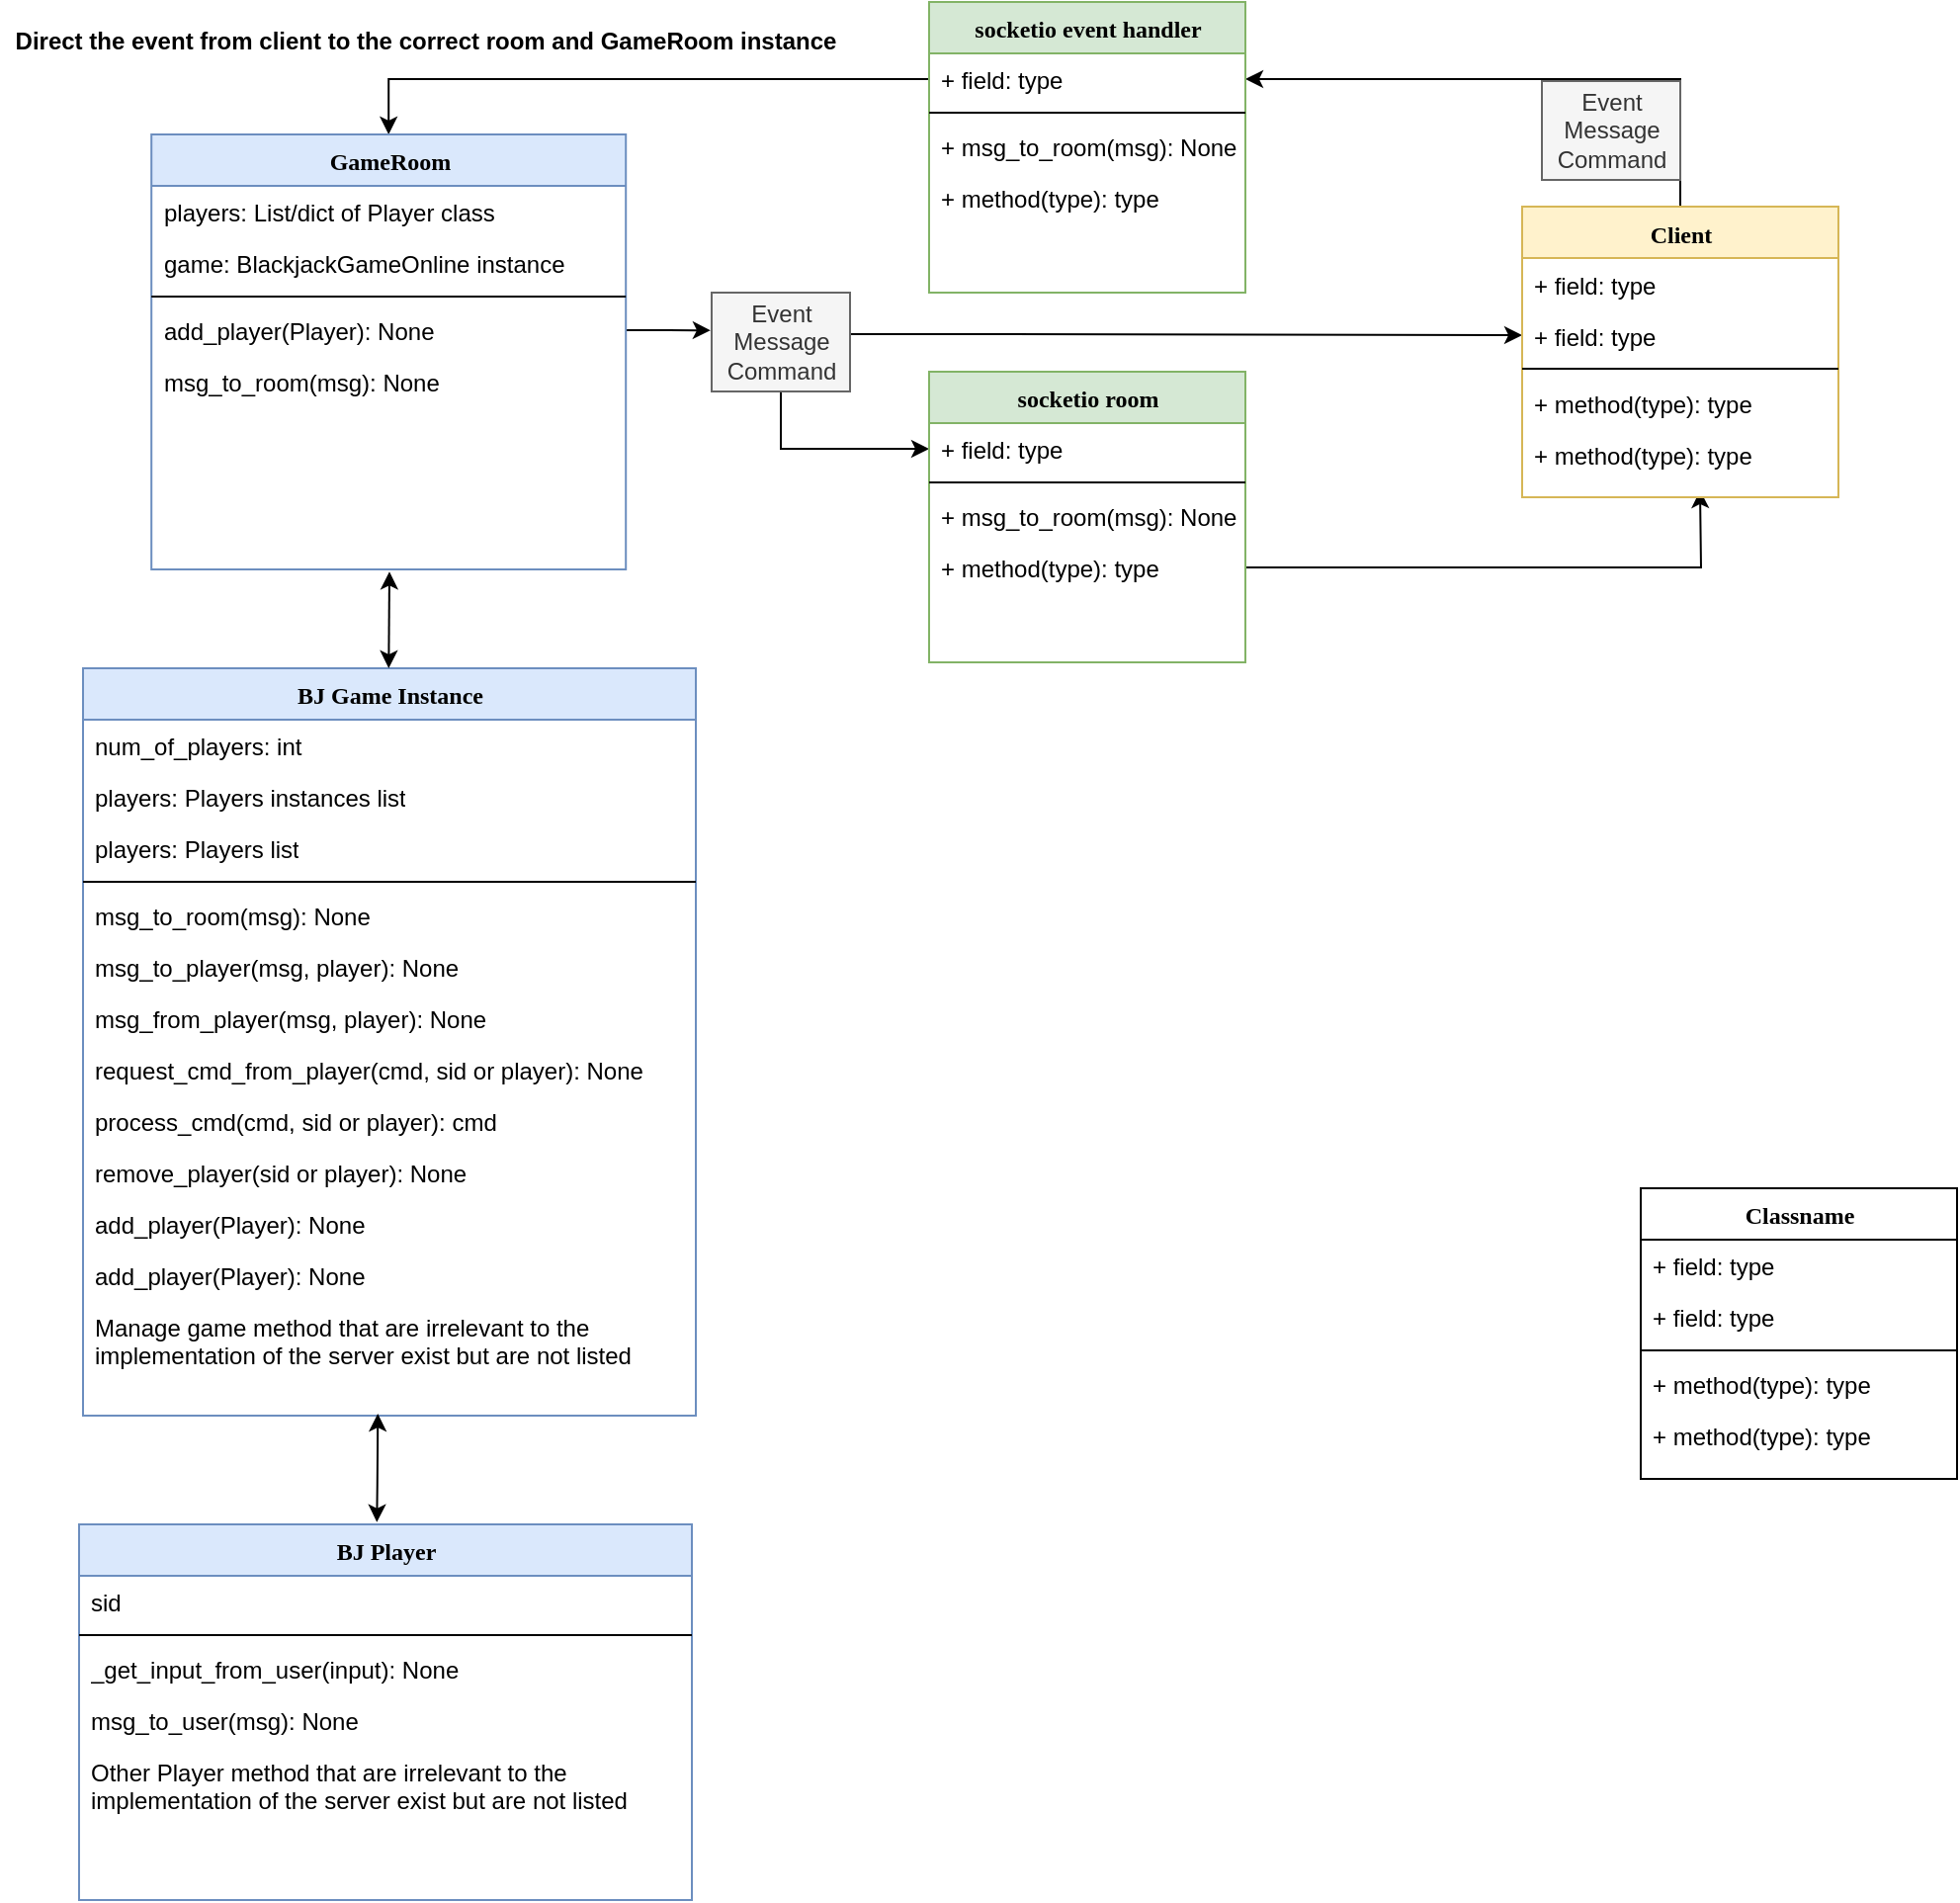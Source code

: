 <mxfile version="13.7.9" type="github">
  <diagram name="Page-1" id="9f46799a-70d6-7492-0946-bef42562c5a5">
    <mxGraphModel dx="850" dy="531" grid="1" gridSize="10" guides="1" tooltips="1" connect="1" arrows="1" fold="1" page="1" pageScale="1" pageWidth="1100" pageHeight="850" background="#ffffff" math="0" shadow="0">
      <root>
        <mxCell id="0" />
        <mxCell id="1" parent="0" />
        <mxCell id="c1-qdXzqwXcxVf9ZJ5GA-60" style="edgeStyle=orthogonalEdgeStyle;rounded=0;orthogonalLoop=1;jettySize=auto;html=1;exitX=0.5;exitY=0;exitDx=0;exitDy=0;entryX=1;entryY=0.5;entryDx=0;entryDy=0;" edge="1" parent="1" source="c1-qdXzqwXcxVf9ZJ5GA-22" target="c1-qdXzqwXcxVf9ZJ5GA-54">
          <mxGeometry relative="1" as="geometry">
            <mxPoint x="870" y="7" as="targetPoint" />
          </mxGeometry>
        </mxCell>
        <mxCell id="78961159f06e98e8-108" value="Classname" style="swimlane;html=1;fontStyle=1;align=center;verticalAlign=top;childLayout=stackLayout;horizontal=1;startSize=26;horizontalStack=0;resizeParent=1;resizeLast=0;collapsible=1;marginBottom=0;swimlaneFillColor=#ffffff;rounded=0;shadow=0;comic=0;labelBackgroundColor=none;strokeWidth=1;fillColor=none;fontFamily=Verdana;fontSize=12" parent="1" vertex="1">
          <mxGeometry x="870" y="620.0" width="160" height="147" as="geometry" />
        </mxCell>
        <mxCell id="78961159f06e98e8-109" value="+ field: type" style="text;html=1;strokeColor=none;fillColor=none;align=left;verticalAlign=top;spacingLeft=4;spacingRight=4;whiteSpace=wrap;overflow=hidden;rotatable=0;points=[[0,0.5],[1,0.5]];portConstraint=eastwest;" parent="78961159f06e98e8-108" vertex="1">
          <mxGeometry y="26" width="160" height="26" as="geometry" />
        </mxCell>
        <mxCell id="78961159f06e98e8-110" value="+ field: type" style="text;html=1;strokeColor=none;fillColor=none;align=left;verticalAlign=top;spacingLeft=4;spacingRight=4;whiteSpace=wrap;overflow=hidden;rotatable=0;points=[[0,0.5],[1,0.5]];portConstraint=eastwest;" parent="78961159f06e98e8-108" vertex="1">
          <mxGeometry y="52" width="160" height="26" as="geometry" />
        </mxCell>
        <mxCell id="78961159f06e98e8-116" value="" style="line;html=1;strokeWidth=1;fillColor=none;align=left;verticalAlign=middle;spacingTop=-1;spacingLeft=3;spacingRight=3;rotatable=0;labelPosition=right;points=[];portConstraint=eastwest;" parent="78961159f06e98e8-108" vertex="1">
          <mxGeometry y="78" width="160" height="8" as="geometry" />
        </mxCell>
        <mxCell id="78961159f06e98e8-117" value="+ method(type): type" style="text;html=1;strokeColor=none;fillColor=none;align=left;verticalAlign=top;spacingLeft=4;spacingRight=4;whiteSpace=wrap;overflow=hidden;rotatable=0;points=[[0,0.5],[1,0.5]];portConstraint=eastwest;" parent="78961159f06e98e8-108" vertex="1">
          <mxGeometry y="86" width="160" height="26" as="geometry" />
        </mxCell>
        <mxCell id="78961159f06e98e8-120" value="+ method(type): type" style="text;html=1;strokeColor=none;fillColor=none;align=left;verticalAlign=top;spacingLeft=4;spacingRight=4;whiteSpace=wrap;overflow=hidden;rotatable=0;points=[[0,0.5],[1,0.5]];portConstraint=eastwest;" parent="78961159f06e98e8-108" vertex="1">
          <mxGeometry y="112" width="160" height="26" as="geometry" />
        </mxCell>
        <mxCell id="c1-qdXzqwXcxVf9ZJ5GA-59" style="edgeStyle=orthogonalEdgeStyle;rounded=0;orthogonalLoop=1;jettySize=auto;html=1;exitX=0;exitY=0.5;exitDx=0;exitDy=0;entryX=0.5;entryY=0;entryDx=0;entryDy=0;" edge="1" parent="1" source="c1-qdXzqwXcxVf9ZJ5GA-54" target="c1-qdXzqwXcxVf9ZJ5GA-1">
          <mxGeometry relative="1" as="geometry" />
        </mxCell>
        <mxCell id="c1-qdXzqwXcxVf9ZJ5GA-61" value="Direct the event from client to the correct room and GameRoom instance" style="text;html=1;align=center;verticalAlign=middle;resizable=0;points=[];autosize=1;fontStyle=1" vertex="1" parent="1">
          <mxGeometry x="40" y="30" width="430" height="20" as="geometry" />
        </mxCell>
        <mxCell id="c1-qdXzqwXcxVf9ZJ5GA-63" value="Event&lt;br&gt;Message&lt;br&gt;Command" style="text;html=1;align=center;verticalAlign=middle;resizable=0;points=[];autosize=1;fillColor=#f5f5f5;strokeColor=#666666;fontColor=#333333;" vertex="1" parent="1">
          <mxGeometry x="820" y="60" width="70" height="50" as="geometry" />
        </mxCell>
        <mxCell id="c1-qdXzqwXcxVf9ZJ5GA-67" style="edgeStyle=orthogonalEdgeStyle;rounded=0;orthogonalLoop=1;jettySize=auto;html=1;exitX=1;exitY=0.5;exitDx=0;exitDy=0;" edge="1" parent="1" source="c1-qdXzqwXcxVf9ZJ5GA-33">
          <mxGeometry relative="1" as="geometry">
            <mxPoint x="900" y="267" as="targetPoint" />
          </mxGeometry>
        </mxCell>
        <mxCell id="c1-qdXzqwXcxVf9ZJ5GA-72" style="edgeStyle=orthogonalEdgeStyle;rounded=0;orthogonalLoop=1;jettySize=auto;html=1;entryX=0;entryY=0.5;entryDx=0;entryDy=0;" edge="1" parent="1" source="c1-qdXzqwXcxVf9ZJ5GA-68" target="c1-qdXzqwXcxVf9ZJ5GA-24">
          <mxGeometry relative="1" as="geometry">
            <Array as="points">
              <mxPoint x="550" y="188" />
              <mxPoint x="550" y="188" />
            </Array>
          </mxGeometry>
        </mxCell>
        <mxCell id="c1-qdXzqwXcxVf9ZJ5GA-75" style="edgeStyle=orthogonalEdgeStyle;rounded=0;orthogonalLoop=1;jettySize=auto;html=1;entryX=0;entryY=0.5;entryDx=0;entryDy=0;" edge="1" parent="1" source="c1-qdXzqwXcxVf9ZJ5GA-68" target="c1-qdXzqwXcxVf9ZJ5GA-30">
          <mxGeometry relative="1" as="geometry">
            <mxPoint x="435" y="237" as="targetPoint" />
          </mxGeometry>
        </mxCell>
        <mxCell id="c1-qdXzqwXcxVf9ZJ5GA-68" value="Event&lt;br&gt;Message&lt;br&gt;Command" style="text;html=1;align=center;verticalAlign=middle;resizable=0;points=[];autosize=1;fillColor=#f5f5f5;strokeColor=#666666;fontColor=#333333;" vertex="1" parent="1">
          <mxGeometry x="400" y="167" width="70" height="50" as="geometry" />
        </mxCell>
        <mxCell id="c1-qdXzqwXcxVf9ZJ5GA-71" style="edgeStyle=orthogonalEdgeStyle;rounded=0;orthogonalLoop=1;jettySize=auto;html=1;exitX=1;exitY=0.5;exitDx=0;exitDy=0;entryX=-0.008;entryY=0.382;entryDx=0;entryDy=0;entryPerimeter=0;" edge="1" parent="1" source="c1-qdXzqwXcxVf9ZJ5GA-5" target="c1-qdXzqwXcxVf9ZJ5GA-68">
          <mxGeometry relative="1" as="geometry" />
        </mxCell>
        <mxCell id="c1-qdXzqwXcxVf9ZJ5GA-28" value="socketio room" style="swimlane;html=1;fontStyle=1;align=center;verticalAlign=top;childLayout=stackLayout;horizontal=1;startSize=26;horizontalStack=0;resizeParent=1;resizeLast=0;collapsible=1;marginBottom=0;swimlaneFillColor=#ffffff;rounded=0;shadow=0;comic=0;labelBackgroundColor=none;strokeWidth=1;fillColor=#d5e8d4;fontFamily=Verdana;fontSize=12;strokeColor=#82b366;" vertex="1" parent="1">
          <mxGeometry x="510" y="207.0" width="160" height="147" as="geometry" />
        </mxCell>
        <mxCell id="c1-qdXzqwXcxVf9ZJ5GA-30" value="+ field: type" style="text;html=1;strokeColor=none;fillColor=none;align=left;verticalAlign=top;spacingLeft=4;spacingRight=4;whiteSpace=wrap;overflow=hidden;rotatable=0;points=[[0,0.5],[1,0.5]];portConstraint=eastwest;" vertex="1" parent="c1-qdXzqwXcxVf9ZJ5GA-28">
          <mxGeometry y="26" width="160" height="26" as="geometry" />
        </mxCell>
        <mxCell id="c1-qdXzqwXcxVf9ZJ5GA-31" value="" style="line;html=1;strokeWidth=1;fillColor=none;align=left;verticalAlign=middle;spacingTop=-1;spacingLeft=3;spacingRight=3;rotatable=0;labelPosition=right;points=[];portConstraint=eastwest;" vertex="1" parent="c1-qdXzqwXcxVf9ZJ5GA-28">
          <mxGeometry y="52" width="160" height="8" as="geometry" />
        </mxCell>
        <mxCell id="c1-qdXzqwXcxVf9ZJ5GA-32" value="+ msg_to_room(msg): None" style="text;html=1;strokeColor=none;fillColor=none;align=left;verticalAlign=top;spacingLeft=4;spacingRight=4;whiteSpace=wrap;overflow=hidden;rotatable=0;points=[[0,0.5],[1,0.5]];portConstraint=eastwest;" vertex="1" parent="c1-qdXzqwXcxVf9ZJ5GA-28">
          <mxGeometry y="60" width="160" height="26" as="geometry" />
        </mxCell>
        <mxCell id="c1-qdXzqwXcxVf9ZJ5GA-33" value="+ method(type): type" style="text;html=1;strokeColor=none;fillColor=none;align=left;verticalAlign=top;spacingLeft=4;spacingRight=4;whiteSpace=wrap;overflow=hidden;rotatable=0;points=[[0,0.5],[1,0.5]];portConstraint=eastwest;" vertex="1" parent="c1-qdXzqwXcxVf9ZJ5GA-28">
          <mxGeometry y="86" width="160" height="26" as="geometry" />
        </mxCell>
        <mxCell id="c1-qdXzqwXcxVf9ZJ5GA-53" value="socketio event handler" style="swimlane;html=1;fontStyle=1;align=center;verticalAlign=top;childLayout=stackLayout;horizontal=1;startSize=26;horizontalStack=0;resizeParent=1;resizeLast=0;collapsible=1;marginBottom=0;swimlaneFillColor=#ffffff;rounded=0;shadow=0;comic=0;labelBackgroundColor=none;strokeWidth=1;fillColor=#d5e8d4;fontFamily=Verdana;fontSize=12;strokeColor=#82b366;" vertex="1" parent="1">
          <mxGeometry x="510" y="20.0" width="160" height="147" as="geometry" />
        </mxCell>
        <mxCell id="c1-qdXzqwXcxVf9ZJ5GA-54" value="+ field: type" style="text;html=1;strokeColor=none;fillColor=none;align=left;verticalAlign=top;spacingLeft=4;spacingRight=4;whiteSpace=wrap;overflow=hidden;rotatable=0;points=[[0,0.5],[1,0.5]];portConstraint=eastwest;" vertex="1" parent="c1-qdXzqwXcxVf9ZJ5GA-53">
          <mxGeometry y="26" width="160" height="26" as="geometry" />
        </mxCell>
        <mxCell id="c1-qdXzqwXcxVf9ZJ5GA-55" value="" style="line;html=1;strokeWidth=1;fillColor=none;align=left;verticalAlign=middle;spacingTop=-1;spacingLeft=3;spacingRight=3;rotatable=0;labelPosition=right;points=[];portConstraint=eastwest;" vertex="1" parent="c1-qdXzqwXcxVf9ZJ5GA-53">
          <mxGeometry y="52" width="160" height="8" as="geometry" />
        </mxCell>
        <mxCell id="c1-qdXzqwXcxVf9ZJ5GA-56" value="+ msg_to_room(msg): None" style="text;html=1;strokeColor=none;fillColor=none;align=left;verticalAlign=top;spacingLeft=4;spacingRight=4;whiteSpace=wrap;overflow=hidden;rotatable=0;points=[[0,0.5],[1,0.5]];portConstraint=eastwest;" vertex="1" parent="c1-qdXzqwXcxVf9ZJ5GA-53">
          <mxGeometry y="60" width="160" height="26" as="geometry" />
        </mxCell>
        <mxCell id="c1-qdXzqwXcxVf9ZJ5GA-57" value="+ method(type): type" style="text;html=1;strokeColor=none;fillColor=none;align=left;verticalAlign=top;spacingLeft=4;spacingRight=4;whiteSpace=wrap;overflow=hidden;rotatable=0;points=[[0,0.5],[1,0.5]];portConstraint=eastwest;" vertex="1" parent="c1-qdXzqwXcxVf9ZJ5GA-53">
          <mxGeometry y="86" width="160" height="26" as="geometry" />
        </mxCell>
        <mxCell id="c1-qdXzqwXcxVf9ZJ5GA-22" value="Client" style="swimlane;html=1;fontStyle=1;align=center;verticalAlign=top;childLayout=stackLayout;horizontal=1;startSize=26;horizontalStack=0;resizeParent=1;resizeLast=0;collapsible=1;marginBottom=0;swimlaneFillColor=#ffffff;rounded=0;shadow=0;comic=0;labelBackgroundColor=none;strokeWidth=1;fillColor=#fff2cc;fontFamily=Verdana;fontSize=12;strokeColor=#d6b656;" vertex="1" parent="1">
          <mxGeometry x="810" y="123.5" width="160" height="147" as="geometry" />
        </mxCell>
        <mxCell id="c1-qdXzqwXcxVf9ZJ5GA-23" value="+ field: type" style="text;html=1;strokeColor=none;fillColor=none;align=left;verticalAlign=top;spacingLeft=4;spacingRight=4;whiteSpace=wrap;overflow=hidden;rotatable=0;points=[[0,0.5],[1,0.5]];portConstraint=eastwest;" vertex="1" parent="c1-qdXzqwXcxVf9ZJ5GA-22">
          <mxGeometry y="26" width="160" height="26" as="geometry" />
        </mxCell>
        <mxCell id="c1-qdXzqwXcxVf9ZJ5GA-24" value="+ field: type" style="text;html=1;strokeColor=none;fillColor=none;align=left;verticalAlign=top;spacingLeft=4;spacingRight=4;whiteSpace=wrap;overflow=hidden;rotatable=0;points=[[0,0.5],[1,0.5]];portConstraint=eastwest;" vertex="1" parent="c1-qdXzqwXcxVf9ZJ5GA-22">
          <mxGeometry y="52" width="160" height="26" as="geometry" />
        </mxCell>
        <mxCell id="c1-qdXzqwXcxVf9ZJ5GA-25" value="" style="line;html=1;strokeWidth=1;fillColor=none;align=left;verticalAlign=middle;spacingTop=-1;spacingLeft=3;spacingRight=3;rotatable=0;labelPosition=right;points=[];portConstraint=eastwest;" vertex="1" parent="c1-qdXzqwXcxVf9ZJ5GA-22">
          <mxGeometry y="78" width="160" height="8" as="geometry" />
        </mxCell>
        <mxCell id="c1-qdXzqwXcxVf9ZJ5GA-26" value="+ method(type): type" style="text;html=1;strokeColor=none;fillColor=none;align=left;verticalAlign=top;spacingLeft=4;spacingRight=4;whiteSpace=wrap;overflow=hidden;rotatable=0;points=[[0,0.5],[1,0.5]];portConstraint=eastwest;" vertex="1" parent="c1-qdXzqwXcxVf9ZJ5GA-22">
          <mxGeometry y="86" width="160" height="26" as="geometry" />
        </mxCell>
        <mxCell id="c1-qdXzqwXcxVf9ZJ5GA-27" value="+ method(type): type" style="text;html=1;strokeColor=none;fillColor=none;align=left;verticalAlign=top;spacingLeft=4;spacingRight=4;whiteSpace=wrap;overflow=hidden;rotatable=0;points=[[0,0.5],[1,0.5]];portConstraint=eastwest;" vertex="1" parent="c1-qdXzqwXcxVf9ZJ5GA-22">
          <mxGeometry y="112" width="160" height="26" as="geometry" />
        </mxCell>
        <mxCell id="c1-qdXzqwXcxVf9ZJ5GA-1" value="GameRoom" style="swimlane;html=1;fontStyle=1;align=center;verticalAlign=top;childLayout=stackLayout;horizontal=1;startSize=26;horizontalStack=0;resizeParent=1;resizeLast=0;collapsible=1;marginBottom=0;swimlaneFillColor=#ffffff;rounded=0;shadow=0;comic=0;labelBackgroundColor=none;strokeWidth=1;fillColor=#dae8fc;fontFamily=Verdana;fontSize=12;strokeColor=#6c8ebf;" vertex="1" parent="1">
          <mxGeometry x="116.6" y="87" width="240" height="220" as="geometry" />
        </mxCell>
        <mxCell id="c1-qdXzqwXcxVf9ZJ5GA-2" value="players: List/dict of Player class" style="text;html=1;strokeColor=none;fillColor=none;align=left;verticalAlign=top;spacingLeft=4;spacingRight=4;whiteSpace=wrap;overflow=hidden;rotatable=0;points=[[0,0.5],[1,0.5]];portConstraint=eastwest;" vertex="1" parent="c1-qdXzqwXcxVf9ZJ5GA-1">
          <mxGeometry y="26" width="240" height="26" as="geometry" />
        </mxCell>
        <mxCell id="c1-qdXzqwXcxVf9ZJ5GA-3" value="game: BlackjackGameOnline instance&lt;br&gt;&amp;nbsp;" style="text;html=1;strokeColor=none;fillColor=none;align=left;verticalAlign=top;spacingLeft=4;spacingRight=4;whiteSpace=wrap;overflow=hidden;rotatable=0;points=[[0,0.5],[1,0.5]];portConstraint=eastwest;" vertex="1" parent="c1-qdXzqwXcxVf9ZJ5GA-1">
          <mxGeometry y="52" width="240" height="26" as="geometry" />
        </mxCell>
        <mxCell id="c1-qdXzqwXcxVf9ZJ5GA-4" value="" style="line;html=1;strokeWidth=1;fillColor=none;align=left;verticalAlign=middle;spacingTop=-1;spacingLeft=3;spacingRight=3;rotatable=0;labelPosition=right;points=[];portConstraint=eastwest;" vertex="1" parent="c1-qdXzqwXcxVf9ZJ5GA-1">
          <mxGeometry y="78" width="240" height="8" as="geometry" />
        </mxCell>
        <mxCell id="c1-qdXzqwXcxVf9ZJ5GA-5" value="add_player(Player): None" style="text;html=1;strokeColor=none;fillColor=none;align=left;verticalAlign=top;spacingLeft=4;spacingRight=4;whiteSpace=wrap;overflow=hidden;rotatable=0;points=[[0,0.5],[1,0.5]];portConstraint=eastwest;" vertex="1" parent="c1-qdXzqwXcxVf9ZJ5GA-1">
          <mxGeometry y="86" width="240" height="26" as="geometry" />
        </mxCell>
        <mxCell id="c1-qdXzqwXcxVf9ZJ5GA-6" value="msg_to_room(msg): None" style="text;html=1;strokeColor=none;fillColor=none;align=left;verticalAlign=top;spacingLeft=4;spacingRight=4;whiteSpace=wrap;overflow=hidden;rotatable=0;points=[[0,0.5],[1,0.5]];portConstraint=eastwest;" vertex="1" parent="c1-qdXzqwXcxVf9ZJ5GA-1">
          <mxGeometry y="112" width="240" height="26" as="geometry" />
        </mxCell>
        <mxCell id="c1-qdXzqwXcxVf9ZJ5GA-39" value="BJ Game Instance" style="swimlane;html=1;fontStyle=1;align=center;verticalAlign=top;childLayout=stackLayout;horizontal=1;startSize=26;horizontalStack=0;resizeParent=1;resizeLast=0;collapsible=1;marginBottom=0;swimlaneFillColor=#ffffff;rounded=0;shadow=0;comic=0;labelBackgroundColor=none;strokeWidth=1;fillColor=#dae8fc;fontFamily=Verdana;fontSize=12;strokeColor=#6c8ebf;" vertex="1" parent="1">
          <mxGeometry x="82" y="357" width="310" height="378" as="geometry" />
        </mxCell>
        <mxCell id="c1-qdXzqwXcxVf9ZJ5GA-40" value="num_of_players: int" style="text;html=1;strokeColor=none;fillColor=none;align=left;verticalAlign=top;spacingLeft=4;spacingRight=4;whiteSpace=wrap;overflow=hidden;rotatable=0;points=[[0,0.5],[1,0.5]];portConstraint=eastwest;" vertex="1" parent="c1-qdXzqwXcxVf9ZJ5GA-39">
          <mxGeometry y="26" width="310" height="26" as="geometry" />
        </mxCell>
        <mxCell id="c1-qdXzqwXcxVf9ZJ5GA-88" value="players: Players instances list" style="text;html=1;strokeColor=none;fillColor=none;align=left;verticalAlign=top;spacingLeft=4;spacingRight=4;whiteSpace=wrap;overflow=hidden;rotatable=0;points=[[0,0.5],[1,0.5]];portConstraint=eastwest;" vertex="1" parent="c1-qdXzqwXcxVf9ZJ5GA-39">
          <mxGeometry y="52" width="310" height="26" as="geometry" />
        </mxCell>
        <mxCell id="c1-qdXzqwXcxVf9ZJ5GA-41" value="players: Players list" style="text;html=1;strokeColor=none;fillColor=none;align=left;verticalAlign=top;spacingLeft=4;spacingRight=4;whiteSpace=wrap;overflow=hidden;rotatable=0;points=[[0,0.5],[1,0.5]];portConstraint=eastwest;" vertex="1" parent="c1-qdXzqwXcxVf9ZJ5GA-39">
          <mxGeometry y="78" width="310" height="26" as="geometry" />
        </mxCell>
        <mxCell id="c1-qdXzqwXcxVf9ZJ5GA-42" value="" style="line;html=1;strokeWidth=1;fillColor=none;align=left;verticalAlign=middle;spacingTop=-1;spacingLeft=3;spacingRight=3;rotatable=0;labelPosition=right;points=[];portConstraint=eastwest;" vertex="1" parent="c1-qdXzqwXcxVf9ZJ5GA-39">
          <mxGeometry y="104" width="310" height="8" as="geometry" />
        </mxCell>
        <mxCell id="c1-qdXzqwXcxVf9ZJ5GA-43" value="msg_to_room(msg): None" style="text;html=1;strokeColor=none;fillColor=none;align=left;verticalAlign=top;spacingLeft=4;spacingRight=4;whiteSpace=wrap;overflow=hidden;rotatable=0;points=[[0,0.5],[1,0.5]];portConstraint=eastwest;" vertex="1" parent="c1-qdXzqwXcxVf9ZJ5GA-39">
          <mxGeometry y="112" width="310" height="26" as="geometry" />
        </mxCell>
        <mxCell id="c1-qdXzqwXcxVf9ZJ5GA-81" value="msg_to_player(msg, player): None" style="text;html=1;strokeColor=none;fillColor=none;align=left;verticalAlign=top;spacingLeft=4;spacingRight=4;whiteSpace=wrap;overflow=hidden;rotatable=0;points=[[0,0.5],[1,0.5]];portConstraint=eastwest;" vertex="1" parent="c1-qdXzqwXcxVf9ZJ5GA-39">
          <mxGeometry y="138" width="310" height="26" as="geometry" />
        </mxCell>
        <mxCell id="c1-qdXzqwXcxVf9ZJ5GA-84" value="msg_from_player(msg, player): None" style="text;html=1;strokeColor=none;fillColor=none;align=left;verticalAlign=top;spacingLeft=4;spacingRight=4;whiteSpace=wrap;overflow=hidden;rotatable=0;points=[[0,0.5],[1,0.5]];portConstraint=eastwest;" vertex="1" parent="c1-qdXzqwXcxVf9ZJ5GA-39">
          <mxGeometry y="164" width="310" height="26" as="geometry" />
        </mxCell>
        <mxCell id="c1-qdXzqwXcxVf9ZJ5GA-82" value="request_cmd_from_player(cmd, sid or player): None&amp;nbsp;" style="text;html=1;strokeColor=none;fillColor=none;align=left;verticalAlign=top;spacingLeft=4;spacingRight=4;whiteSpace=wrap;overflow=hidden;rotatable=0;points=[[0,0.5],[1,0.5]];portConstraint=eastwest;" vertex="1" parent="c1-qdXzqwXcxVf9ZJ5GA-39">
          <mxGeometry y="190" width="310" height="26" as="geometry" />
        </mxCell>
        <mxCell id="c1-qdXzqwXcxVf9ZJ5GA-83" value="process_cmd(cmd, sid or player): cmd&amp;nbsp;" style="text;html=1;strokeColor=none;fillColor=none;align=left;verticalAlign=top;spacingLeft=4;spacingRight=4;whiteSpace=wrap;overflow=hidden;rotatable=0;points=[[0,0.5],[1,0.5]];portConstraint=eastwest;" vertex="1" parent="c1-qdXzqwXcxVf9ZJ5GA-39">
          <mxGeometry y="216" width="310" height="26" as="geometry" />
        </mxCell>
        <mxCell id="c1-qdXzqwXcxVf9ZJ5GA-85" value="remove_player(sid or player): None" style="text;html=1;strokeColor=none;fillColor=none;align=left;verticalAlign=top;spacingLeft=4;spacingRight=4;whiteSpace=wrap;overflow=hidden;rotatable=0;points=[[0,0.5],[1,0.5]];portConstraint=eastwest;" vertex="1" parent="c1-qdXzqwXcxVf9ZJ5GA-39">
          <mxGeometry y="242" width="310" height="26" as="geometry" />
        </mxCell>
        <mxCell id="c1-qdXzqwXcxVf9ZJ5GA-86" value="add_player(Player): None" style="text;html=1;strokeColor=none;fillColor=none;align=left;verticalAlign=top;spacingLeft=4;spacingRight=4;whiteSpace=wrap;overflow=hidden;rotatable=0;points=[[0,0.5],[1,0.5]];portConstraint=eastwest;" vertex="1" parent="c1-qdXzqwXcxVf9ZJ5GA-39">
          <mxGeometry y="268" width="310" height="26" as="geometry" />
        </mxCell>
        <mxCell id="c1-qdXzqwXcxVf9ZJ5GA-87" value="add_player(Player): None" style="text;html=1;strokeColor=none;fillColor=none;align=left;verticalAlign=top;spacingLeft=4;spacingRight=4;whiteSpace=wrap;overflow=hidden;rotatable=0;points=[[0,0.5],[1,0.5]];portConstraint=eastwest;" vertex="1" parent="c1-qdXzqwXcxVf9ZJ5GA-39">
          <mxGeometry y="294" width="310" height="26" as="geometry" />
        </mxCell>
        <mxCell id="c1-qdXzqwXcxVf9ZJ5GA-48" value="Manage game method that are irrelevant to the implementation of the server exist but are not listed" style="text;html=1;strokeColor=none;fillColor=none;align=left;verticalAlign=top;spacingLeft=4;spacingRight=4;whiteSpace=wrap;overflow=hidden;rotatable=0;points=[[0,0.5],[1,0.5]];portConstraint=eastwest;" vertex="1" parent="c1-qdXzqwXcxVf9ZJ5GA-39">
          <mxGeometry y="320" width="310" height="58" as="geometry" />
        </mxCell>
        <mxCell id="c1-qdXzqwXcxVf9ZJ5GA-89" value="BJ Player" style="swimlane;html=1;fontStyle=1;align=center;verticalAlign=top;childLayout=stackLayout;horizontal=1;startSize=26;horizontalStack=0;resizeParent=1;resizeLast=0;collapsible=1;marginBottom=0;swimlaneFillColor=#ffffff;rounded=0;shadow=0;comic=0;labelBackgroundColor=none;strokeWidth=1;fillColor=#dae8fc;fontFamily=Verdana;fontSize=12;strokeColor=#6c8ebf;" vertex="1" parent="1">
          <mxGeometry x="80" y="790" width="310" height="190" as="geometry" />
        </mxCell>
        <mxCell id="c1-qdXzqwXcxVf9ZJ5GA-90" value="sid" style="text;html=1;strokeColor=none;fillColor=none;align=left;verticalAlign=top;spacingLeft=4;spacingRight=4;whiteSpace=wrap;overflow=hidden;rotatable=0;points=[[0,0.5],[1,0.5]];portConstraint=eastwest;" vertex="1" parent="c1-qdXzqwXcxVf9ZJ5GA-89">
          <mxGeometry y="26" width="310" height="26" as="geometry" />
        </mxCell>
        <mxCell id="c1-qdXzqwXcxVf9ZJ5GA-93" value="" style="line;html=1;strokeWidth=1;fillColor=none;align=left;verticalAlign=middle;spacingTop=-1;spacingLeft=3;spacingRight=3;rotatable=0;labelPosition=right;points=[];portConstraint=eastwest;" vertex="1" parent="c1-qdXzqwXcxVf9ZJ5GA-89">
          <mxGeometry y="52" width="310" height="8" as="geometry" />
        </mxCell>
        <mxCell id="c1-qdXzqwXcxVf9ZJ5GA-101" value="_get_input_from_user(input): None" style="text;html=1;strokeColor=none;fillColor=none;align=left;verticalAlign=top;spacingLeft=4;spacingRight=4;whiteSpace=wrap;overflow=hidden;rotatable=0;points=[[0,0.5],[1,0.5]];portConstraint=eastwest;" vertex="1" parent="c1-qdXzqwXcxVf9ZJ5GA-89">
          <mxGeometry y="60" width="310" height="26" as="geometry" />
        </mxCell>
        <mxCell id="c1-qdXzqwXcxVf9ZJ5GA-107" value="msg_to_user(msg): None" style="text;html=1;strokeColor=none;fillColor=none;align=left;verticalAlign=top;spacingLeft=4;spacingRight=4;whiteSpace=wrap;overflow=hidden;rotatable=0;points=[[0,0.5],[1,0.5]];portConstraint=eastwest;" vertex="1" parent="c1-qdXzqwXcxVf9ZJ5GA-89">
          <mxGeometry y="86" width="310" height="26" as="geometry" />
        </mxCell>
        <mxCell id="c1-qdXzqwXcxVf9ZJ5GA-102" value="Other Player method that are irrelevant to the implementation of the server exist but are not listed" style="text;html=1;strokeColor=none;fillColor=none;align=left;verticalAlign=top;spacingLeft=4;spacingRight=4;whiteSpace=wrap;overflow=hidden;rotatable=0;points=[[0,0.5],[1,0.5]];portConstraint=eastwest;" vertex="1" parent="c1-qdXzqwXcxVf9ZJ5GA-89">
          <mxGeometry y="112" width="310" height="58" as="geometry" />
        </mxCell>
        <mxCell id="c1-qdXzqwXcxVf9ZJ5GA-106" value="" style="endArrow=classic;startArrow=classic;html=1;exitX=0.515;exitY=-0.003;exitDx=0;exitDy=0;exitPerimeter=0;entryX=0.481;entryY=0.983;entryDx=0;entryDy=0;entryPerimeter=0;" edge="1" parent="1" target="c1-qdXzqwXcxVf9ZJ5GA-48">
          <mxGeometry width="50" height="50" relative="1" as="geometry">
            <mxPoint x="230.65" y="788.866" as="sourcePoint" />
            <mxPoint x="231" y="740" as="targetPoint" />
            <Array as="points">
              <mxPoint x="231" y="760" />
            </Array>
          </mxGeometry>
        </mxCell>
        <mxCell id="c1-qdXzqwXcxVf9ZJ5GA-108" value="" style="endArrow=classic;startArrow=classic;html=1;exitX=0.515;exitY=-0.003;exitDx=0;exitDy=0;exitPerimeter=0;" edge="1" parent="1">
          <mxGeometry width="50" height="50" relative="1" as="geometry">
            <mxPoint x="236.65" y="356.996" as="sourcePoint" />
            <mxPoint x="237" y="308.13" as="targetPoint" />
            <Array as="points" />
          </mxGeometry>
        </mxCell>
      </root>
    </mxGraphModel>
  </diagram>
</mxfile>
